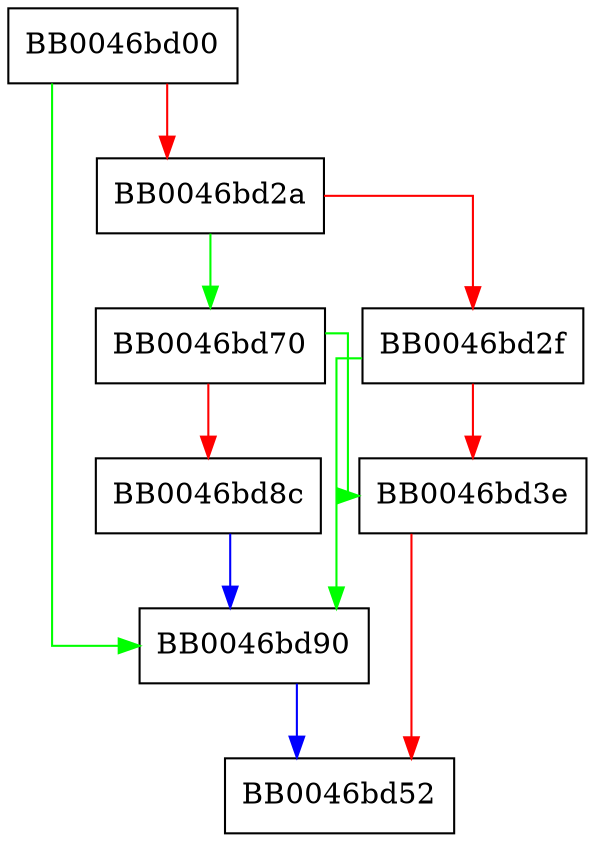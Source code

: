 digraph set_crl_nextupdate {
  node [shape="box"];
  graph [splines=ortho];
  BB0046bd00 -> BB0046bd90 [color="green"];
  BB0046bd00 -> BB0046bd2a [color="red"];
  BB0046bd2a -> BB0046bd70 [color="green"];
  BB0046bd2a -> BB0046bd2f [color="red"];
  BB0046bd2f -> BB0046bd90 [color="green"];
  BB0046bd2f -> BB0046bd3e [color="red"];
  BB0046bd3e -> BB0046bd52 [color="red"];
  BB0046bd70 -> BB0046bd3e [color="green"];
  BB0046bd70 -> BB0046bd8c [color="red"];
  BB0046bd8c -> BB0046bd90 [color="blue"];
  BB0046bd90 -> BB0046bd52 [color="blue"];
}